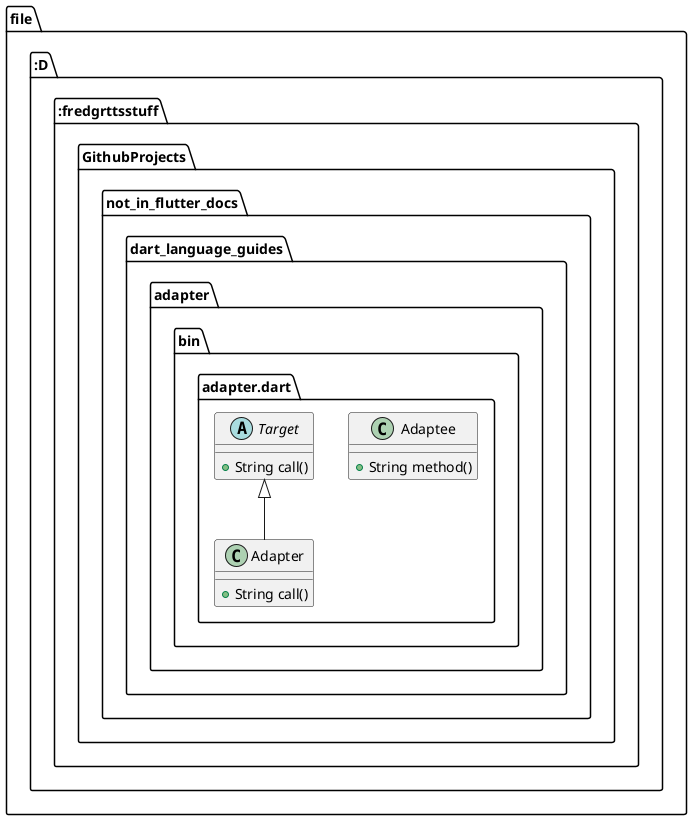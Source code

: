 @startuml
set namespaceSeparator ::

class "file:::::::D:::fredgrttsstuff::GithubProjects::not_in_flutter_docs::dart_language_guides::adapter::bin::adapter.dart::Adaptee" {
  +String method()
}

abstract class "file:::::::D:::fredgrttsstuff::GithubProjects::not_in_flutter_docs::dart_language_guides::adapter::bin::adapter.dart::Target" {
  +String call()
}

class "file:::::::D:::fredgrttsstuff::GithubProjects::not_in_flutter_docs::dart_language_guides::adapter::bin::adapter.dart::Adapter" {
  +String call()
}

"file:::::::D:::fredgrttsstuff::GithubProjects::not_in_flutter_docs::dart_language_guides::adapter::bin::adapter.dart::Target" <|-- "file:::::::D:::fredgrttsstuff::GithubProjects::not_in_flutter_docs::dart_language_guides::adapter::bin::adapter.dart::Adapter"


@enduml
